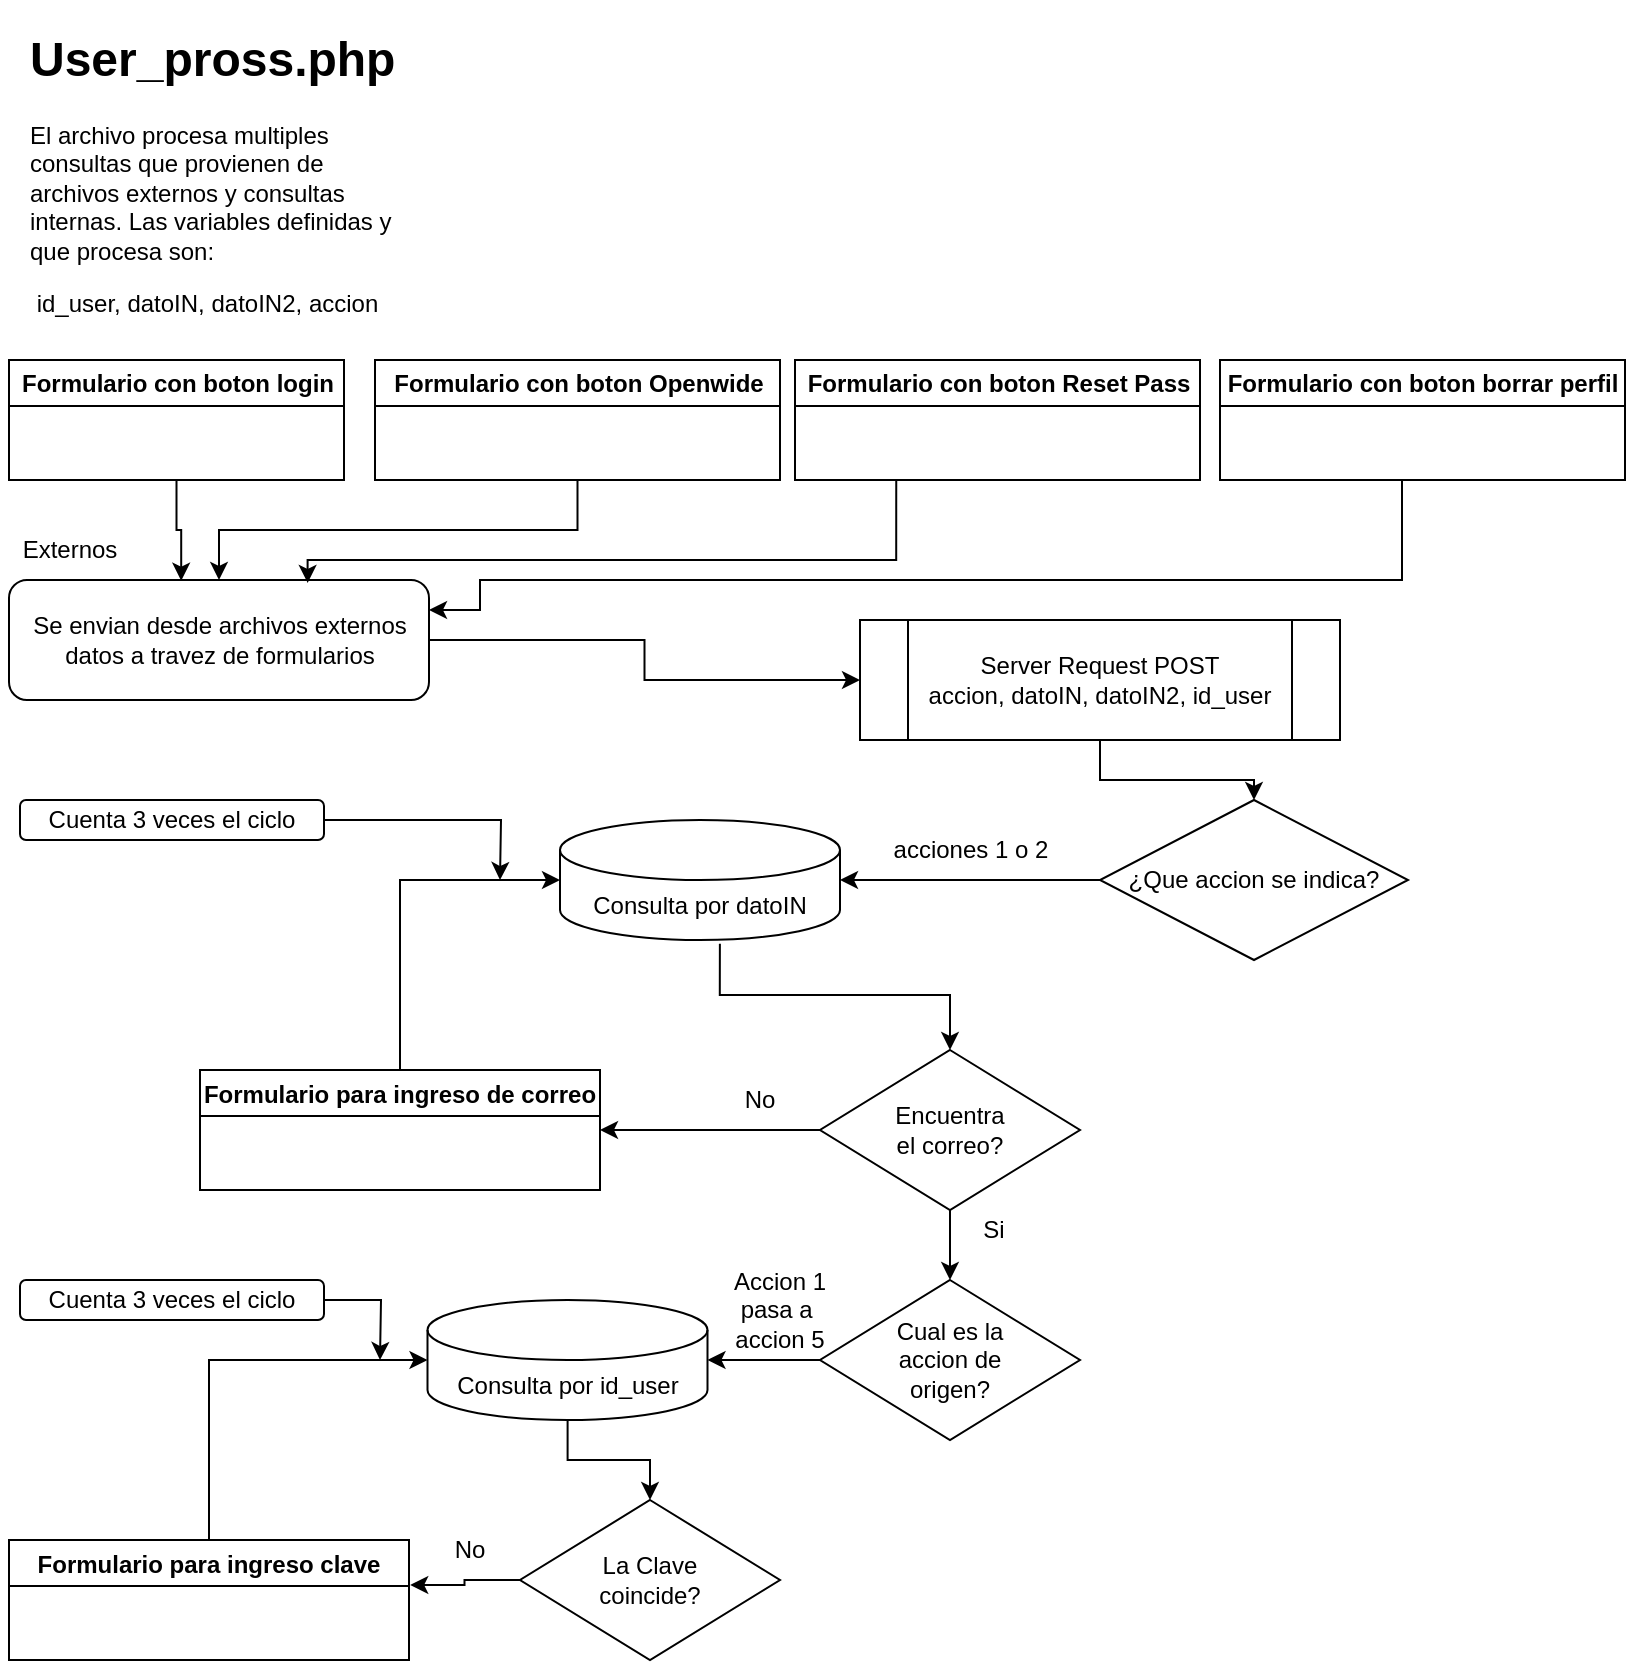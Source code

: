 <mxfile version="22.1.11" type="github">
  <diagram name="Página-1" id="0gqNR9iIzD01g7om8HYn">
    <mxGraphModel dx="926" dy="457" grid="1" gridSize="10" guides="1" tooltips="1" connect="1" arrows="1" fold="1" page="1" pageScale="1" pageWidth="827" pageHeight="1169" math="0" shadow="0">
      <root>
        <mxCell id="0" />
        <mxCell id="1" parent="0" />
        <mxCell id="KxJMnZQ1Z0rmv5bRJUNF-1" value="&lt;h1&gt;User_pross.php&lt;/h1&gt;&lt;p&gt;El archivo procesa multiples consultas que provienen de archivos externos y consultas internas. Las variables definidas y que procesa son:&amp;nbsp;&lt;/p&gt;&lt;p&gt;&lt;span style=&quot;background-color: initial;&quot;&gt;&amp;nbsp;id_user,&amp;nbsp;&lt;/span&gt;&lt;span style=&quot;background-color: initial;&quot;&gt;datoIN,&amp;nbsp;&lt;/span&gt;&lt;span style=&quot;background-color: initial;&quot;&gt;datoIN2,&amp;nbsp;&lt;/span&gt;&lt;span style=&quot;background-color: initial;&quot;&gt;accion&lt;/span&gt;&lt;/p&gt;" style="text;html=1;strokeColor=none;fillColor=none;spacing=5;spacingTop=-20;whiteSpace=wrap;overflow=hidden;rounded=0;" vertex="1" parent="1">
          <mxGeometry x="20" y="10" width="190" height="160" as="geometry" />
        </mxCell>
        <mxCell id="KxJMnZQ1Z0rmv5bRJUNF-20" style="edgeStyle=orthogonalEdgeStyle;rounded=0;orthogonalLoop=1;jettySize=auto;html=1;entryX=0.5;entryY=0;entryDx=0;entryDy=0;" edge="1" parent="1" source="KxJMnZQ1Z0rmv5bRJUNF-3" target="KxJMnZQ1Z0rmv5bRJUNF-19">
          <mxGeometry relative="1" as="geometry" />
        </mxCell>
        <mxCell id="KxJMnZQ1Z0rmv5bRJUNF-3" value="Server Request POST&lt;br&gt;accion, datoIN, datoIN2, id_user" style="shape=process;whiteSpace=wrap;html=1;backgroundOutline=1;" vertex="1" parent="1">
          <mxGeometry x="440" y="310" width="240" height="60" as="geometry" />
        </mxCell>
        <mxCell id="KxJMnZQ1Z0rmv5bRJUNF-5" style="edgeStyle=orthogonalEdgeStyle;rounded=0;orthogonalLoop=1;jettySize=auto;html=1;" edge="1" parent="1" source="KxJMnZQ1Z0rmv5bRJUNF-4" target="KxJMnZQ1Z0rmv5bRJUNF-3">
          <mxGeometry relative="1" as="geometry" />
        </mxCell>
        <mxCell id="KxJMnZQ1Z0rmv5bRJUNF-4" value="Se envian desde archivos externos datos a travez de formularios" style="rounded=1;whiteSpace=wrap;html=1;" vertex="1" parent="1">
          <mxGeometry x="14.5" y="290" width="210" height="60" as="geometry" />
        </mxCell>
        <mxCell id="KxJMnZQ1Z0rmv5bRJUNF-6" value="Externos" style="text;html=1;strokeColor=none;fillColor=none;align=center;verticalAlign=middle;whiteSpace=wrap;rounded=0;" vertex="1" parent="1">
          <mxGeometry x="10" y="260" width="70" height="30" as="geometry" />
        </mxCell>
        <mxCell id="KxJMnZQ1Z0rmv5bRJUNF-9" value="Formulario con boton login" style="swimlane;whiteSpace=wrap;html=1;" vertex="1" parent="1">
          <mxGeometry x="14.5" y="180" width="167.5" height="60" as="geometry" />
        </mxCell>
        <mxCell id="KxJMnZQ1Z0rmv5bRJUNF-15" style="edgeStyle=orthogonalEdgeStyle;rounded=0;orthogonalLoop=1;jettySize=auto;html=1;entryX=0.5;entryY=0;entryDx=0;entryDy=0;" edge="1" parent="1" source="KxJMnZQ1Z0rmv5bRJUNF-10" target="KxJMnZQ1Z0rmv5bRJUNF-4">
          <mxGeometry relative="1" as="geometry" />
        </mxCell>
        <mxCell id="KxJMnZQ1Z0rmv5bRJUNF-10" value="Formulario con boton Openwide" style="swimlane;whiteSpace=wrap;html=1;" vertex="1" parent="1">
          <mxGeometry x="197.5" y="180" width="202.5" height="60" as="geometry" />
        </mxCell>
        <mxCell id="KxJMnZQ1Z0rmv5bRJUNF-11" value="Formulario con boton Reset Pass" style="swimlane;whiteSpace=wrap;html=1;" vertex="1" parent="1">
          <mxGeometry x="407.5" y="180" width="202.5" height="60" as="geometry" />
        </mxCell>
        <mxCell id="KxJMnZQ1Z0rmv5bRJUNF-12" value="Formulario con boton borrar perfil" style="swimlane;whiteSpace=wrap;html=1;" vertex="1" parent="1">
          <mxGeometry x="620" y="180" width="202.5" height="60" as="geometry" />
        </mxCell>
        <mxCell id="KxJMnZQ1Z0rmv5bRJUNF-14" style="edgeStyle=orthogonalEdgeStyle;rounded=0;orthogonalLoop=1;jettySize=auto;html=1;entryX=0.41;entryY=0.006;entryDx=0;entryDy=0;entryPerimeter=0;" edge="1" parent="1" source="KxJMnZQ1Z0rmv5bRJUNF-9" target="KxJMnZQ1Z0rmv5bRJUNF-4">
          <mxGeometry relative="1" as="geometry" />
        </mxCell>
        <mxCell id="KxJMnZQ1Z0rmv5bRJUNF-16" style="edgeStyle=orthogonalEdgeStyle;rounded=0;orthogonalLoop=1;jettySize=auto;html=1;entryX=0.711;entryY=0.024;entryDx=0;entryDy=0;entryPerimeter=0;exitX=0.25;exitY=1;exitDx=0;exitDy=0;" edge="1" parent="1" source="KxJMnZQ1Z0rmv5bRJUNF-11" target="KxJMnZQ1Z0rmv5bRJUNF-4">
          <mxGeometry relative="1" as="geometry">
            <Array as="points">
              <mxPoint x="458" y="280" />
              <mxPoint x="164" y="280" />
            </Array>
          </mxGeometry>
        </mxCell>
        <mxCell id="KxJMnZQ1Z0rmv5bRJUNF-17" style="edgeStyle=orthogonalEdgeStyle;rounded=0;orthogonalLoop=1;jettySize=auto;html=1;entryX=1;entryY=0.25;entryDx=0;entryDy=0;" edge="1" parent="1" source="KxJMnZQ1Z0rmv5bRJUNF-12" target="KxJMnZQ1Z0rmv5bRJUNF-4">
          <mxGeometry relative="1" as="geometry">
            <Array as="points">
              <mxPoint x="711" y="290" />
              <mxPoint x="250" y="290" />
              <mxPoint x="250" y="305" />
            </Array>
          </mxGeometry>
        </mxCell>
        <mxCell id="KxJMnZQ1Z0rmv5bRJUNF-22" style="edgeStyle=orthogonalEdgeStyle;rounded=0;orthogonalLoop=1;jettySize=auto;html=1;" edge="1" parent="1" source="KxJMnZQ1Z0rmv5bRJUNF-19" target="KxJMnZQ1Z0rmv5bRJUNF-21">
          <mxGeometry relative="1" as="geometry" />
        </mxCell>
        <mxCell id="KxJMnZQ1Z0rmv5bRJUNF-19" value="¿Que accion se indica?" style="rhombus;whiteSpace=wrap;html=1;" vertex="1" parent="1">
          <mxGeometry x="560" y="400" width="154" height="80" as="geometry" />
        </mxCell>
        <mxCell id="KxJMnZQ1Z0rmv5bRJUNF-25" style="edgeStyle=orthogonalEdgeStyle;rounded=0;orthogonalLoop=1;jettySize=auto;html=1;entryX=0.5;entryY=0;entryDx=0;entryDy=0;exitX=0.571;exitY=1.032;exitDx=0;exitDy=0;exitPerimeter=0;" edge="1" parent="1" source="KxJMnZQ1Z0rmv5bRJUNF-21" target="KxJMnZQ1Z0rmv5bRJUNF-24">
          <mxGeometry relative="1" as="geometry" />
        </mxCell>
        <mxCell id="KxJMnZQ1Z0rmv5bRJUNF-21" value="Consulta por datoIN" style="shape=cylinder3;whiteSpace=wrap;html=1;boundedLbl=1;backgroundOutline=1;size=15;" vertex="1" parent="1">
          <mxGeometry x="290" y="410" width="140" height="60" as="geometry" />
        </mxCell>
        <mxCell id="KxJMnZQ1Z0rmv5bRJUNF-23" value="acciones 1 o 2" style="text;html=1;strokeColor=none;fillColor=none;align=center;verticalAlign=middle;whiteSpace=wrap;rounded=0;" vertex="1" parent="1">
          <mxGeometry x="447" y="410" width="97" height="30" as="geometry" />
        </mxCell>
        <mxCell id="KxJMnZQ1Z0rmv5bRJUNF-32" style="edgeStyle=orthogonalEdgeStyle;rounded=0;orthogonalLoop=1;jettySize=auto;html=1;entryX=1;entryY=0.5;entryDx=0;entryDy=0;" edge="1" parent="1" source="KxJMnZQ1Z0rmv5bRJUNF-24" target="KxJMnZQ1Z0rmv5bRJUNF-26">
          <mxGeometry relative="1" as="geometry" />
        </mxCell>
        <mxCell id="KxJMnZQ1Z0rmv5bRJUNF-34" style="edgeStyle=orthogonalEdgeStyle;rounded=0;orthogonalLoop=1;jettySize=auto;html=1;entryX=0.5;entryY=0;entryDx=0;entryDy=0;" edge="1" parent="1" source="KxJMnZQ1Z0rmv5bRJUNF-24" target="KxJMnZQ1Z0rmv5bRJUNF-31">
          <mxGeometry relative="1" as="geometry" />
        </mxCell>
        <mxCell id="KxJMnZQ1Z0rmv5bRJUNF-24" value="Encuentra &lt;br&gt;el correo?" style="rhombus;whiteSpace=wrap;html=1;" vertex="1" parent="1">
          <mxGeometry x="420" y="525" width="130" height="80" as="geometry" />
        </mxCell>
        <mxCell id="KxJMnZQ1Z0rmv5bRJUNF-26" value="Formulario para ingreso de correo" style="swimlane;" vertex="1" parent="1">
          <mxGeometry x="110" y="535" width="200" height="60" as="geometry" />
        </mxCell>
        <mxCell id="KxJMnZQ1Z0rmv5bRJUNF-29" value="Si" style="text;html=1;strokeColor=none;fillColor=none;align=center;verticalAlign=middle;whiteSpace=wrap;rounded=0;" vertex="1" parent="1">
          <mxGeometry x="487" y="600" width="40" height="30" as="geometry" />
        </mxCell>
        <mxCell id="KxJMnZQ1Z0rmv5bRJUNF-40" style="edgeStyle=orthogonalEdgeStyle;rounded=0;orthogonalLoop=1;jettySize=auto;html=1;entryX=1;entryY=0.5;entryDx=0;entryDy=0;entryPerimeter=0;" edge="1" parent="1" source="KxJMnZQ1Z0rmv5bRJUNF-31" target="KxJMnZQ1Z0rmv5bRJUNF-44">
          <mxGeometry relative="1" as="geometry">
            <mxPoint x="210.0" y="690" as="targetPoint" />
          </mxGeometry>
        </mxCell>
        <mxCell id="KxJMnZQ1Z0rmv5bRJUNF-31" value="Cual es la &lt;br&gt;accion de &lt;br&gt;origen?" style="rhombus;whiteSpace=wrap;html=1;" vertex="1" parent="1">
          <mxGeometry x="420" y="640" width="130" height="80" as="geometry" />
        </mxCell>
        <mxCell id="KxJMnZQ1Z0rmv5bRJUNF-33" style="edgeStyle=orthogonalEdgeStyle;rounded=0;orthogonalLoop=1;jettySize=auto;html=1;entryX=0;entryY=0.5;entryDx=0;entryDy=0;entryPerimeter=0;exitX=0.5;exitY=0;exitDx=0;exitDy=0;" edge="1" parent="1" source="KxJMnZQ1Z0rmv5bRJUNF-26" target="KxJMnZQ1Z0rmv5bRJUNF-21">
          <mxGeometry relative="1" as="geometry" />
        </mxCell>
        <mxCell id="KxJMnZQ1Z0rmv5bRJUNF-38" value="Accion 1&lt;br&gt;pasa a&amp;nbsp;&lt;br&gt;accion 5" style="text;html=1;strokeColor=none;fillColor=none;align=center;verticalAlign=middle;whiteSpace=wrap;rounded=0;" vertex="1" parent="1">
          <mxGeometry x="360" y="640" width="80" height="30" as="geometry" />
        </mxCell>
        <mxCell id="KxJMnZQ1Z0rmv5bRJUNF-47" style="edgeStyle=orthogonalEdgeStyle;rounded=0;orthogonalLoop=1;jettySize=auto;html=1;entryX=0.5;entryY=0;entryDx=0;entryDy=0;" edge="1" parent="1" source="KxJMnZQ1Z0rmv5bRJUNF-44" target="KxJMnZQ1Z0rmv5bRJUNF-45">
          <mxGeometry relative="1" as="geometry" />
        </mxCell>
        <mxCell id="KxJMnZQ1Z0rmv5bRJUNF-44" value="Consulta por id_user" style="shape=cylinder3;whiteSpace=wrap;html=1;boundedLbl=1;backgroundOutline=1;size=15;" vertex="1" parent="1">
          <mxGeometry x="223.75" y="650" width="140" height="60" as="geometry" />
        </mxCell>
        <mxCell id="KxJMnZQ1Z0rmv5bRJUNF-45" value="La Clave&lt;br&gt;coincide?" style="rhombus;whiteSpace=wrap;html=1;" vertex="1" parent="1">
          <mxGeometry x="270" y="750" width="130" height="80" as="geometry" />
        </mxCell>
        <mxCell id="KxJMnZQ1Z0rmv5bRJUNF-48" value="No" style="text;html=1;strokeColor=none;fillColor=none;align=center;verticalAlign=middle;whiteSpace=wrap;rounded=0;" vertex="1" parent="1">
          <mxGeometry x="360" y="535" width="60" height="30" as="geometry" />
        </mxCell>
        <mxCell id="KxJMnZQ1Z0rmv5bRJUNF-49" value="Formulario para ingreso clave" style="swimlane;" vertex="1" parent="1">
          <mxGeometry x="14.5" y="770" width="200" height="60" as="geometry" />
        </mxCell>
        <mxCell id="KxJMnZQ1Z0rmv5bRJUNF-51" style="edgeStyle=orthogonalEdgeStyle;rounded=0;orthogonalLoop=1;jettySize=auto;html=1;entryX=1.003;entryY=0.375;entryDx=0;entryDy=0;entryPerimeter=0;" edge="1" parent="1" source="KxJMnZQ1Z0rmv5bRJUNF-45" target="KxJMnZQ1Z0rmv5bRJUNF-49">
          <mxGeometry relative="1" as="geometry" />
        </mxCell>
        <mxCell id="KxJMnZQ1Z0rmv5bRJUNF-52" style="edgeStyle=orthogonalEdgeStyle;rounded=0;orthogonalLoop=1;jettySize=auto;html=1;entryX=0;entryY=0.5;entryDx=0;entryDy=0;entryPerimeter=0;exitX=0.5;exitY=0;exitDx=0;exitDy=0;" edge="1" parent="1" source="KxJMnZQ1Z0rmv5bRJUNF-49" target="KxJMnZQ1Z0rmv5bRJUNF-44">
          <mxGeometry relative="1" as="geometry" />
        </mxCell>
        <mxCell id="KxJMnZQ1Z0rmv5bRJUNF-55" value="No" style="text;html=1;strokeColor=none;fillColor=none;align=center;verticalAlign=middle;whiteSpace=wrap;rounded=0;" vertex="1" parent="1">
          <mxGeometry x="214.5" y="760" width="60" height="30" as="geometry" />
        </mxCell>
        <mxCell id="KxJMnZQ1Z0rmv5bRJUNF-60" style="edgeStyle=orthogonalEdgeStyle;rounded=0;orthogonalLoop=1;jettySize=auto;html=1;" edge="1" parent="1" source="KxJMnZQ1Z0rmv5bRJUNF-57">
          <mxGeometry relative="1" as="geometry">
            <mxPoint x="260" y="440" as="targetPoint" />
          </mxGeometry>
        </mxCell>
        <mxCell id="KxJMnZQ1Z0rmv5bRJUNF-57" value="Cuenta 3 veces el ciclo" style="rounded=1;whiteSpace=wrap;html=1;" vertex="1" parent="1">
          <mxGeometry x="20" y="400" width="152" height="20" as="geometry" />
        </mxCell>
        <mxCell id="KxJMnZQ1Z0rmv5bRJUNF-59" style="edgeStyle=orthogonalEdgeStyle;rounded=0;orthogonalLoop=1;jettySize=auto;html=1;" edge="1" parent="1" source="KxJMnZQ1Z0rmv5bRJUNF-58">
          <mxGeometry relative="1" as="geometry">
            <mxPoint x="200" y="680" as="targetPoint" />
          </mxGeometry>
        </mxCell>
        <mxCell id="KxJMnZQ1Z0rmv5bRJUNF-58" value="Cuenta 3 veces el ciclo" style="rounded=1;whiteSpace=wrap;html=1;" vertex="1" parent="1">
          <mxGeometry x="20" y="640" width="152" height="20" as="geometry" />
        </mxCell>
      </root>
    </mxGraphModel>
  </diagram>
</mxfile>
